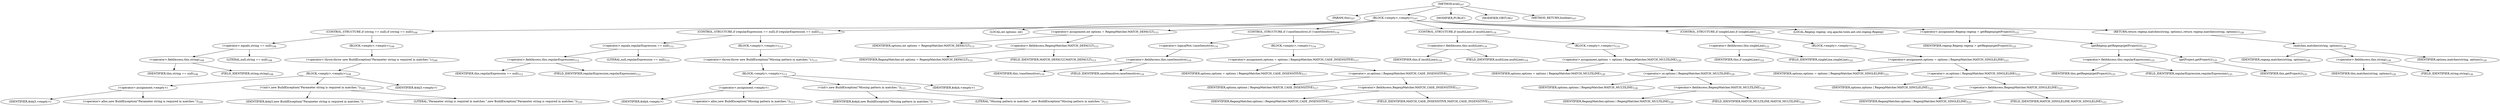 digraph "eval" {  
"140" [label = <(METHOD,eval)<SUB>107</SUB>> ]
"9" [label = <(PARAM,this)<SUB>107</SUB>> ]
"141" [label = <(BLOCK,&lt;empty&gt;,&lt;empty&gt;)<SUB>107</SUB>> ]
"142" [label = <(CONTROL_STRUCTURE,if (string == null),if (string == null))<SUB>108</SUB>> ]
"143" [label = <(&lt;operator&gt;.equals,string == null)<SUB>108</SUB>> ]
"144" [label = <(&lt;operator&gt;.fieldAccess,this.string)<SUB>108</SUB>> ]
"145" [label = <(IDENTIFIER,this,string == null)<SUB>108</SUB>> ]
"146" [label = <(FIELD_IDENTIFIER,string,string)<SUB>108</SUB>> ]
"147" [label = <(LITERAL,null,string == null)<SUB>108</SUB>> ]
"148" [label = <(BLOCK,&lt;empty&gt;,&lt;empty&gt;)<SUB>108</SUB>> ]
"149" [label = <(&lt;operator&gt;.throw,throw new BuildException(&quot;Parameter string is required in matches.&quot;);)<SUB>109</SUB>> ]
"150" [label = <(BLOCK,&lt;empty&gt;,&lt;empty&gt;)<SUB>109</SUB>> ]
"151" [label = <(&lt;operator&gt;.assignment,&lt;empty&gt;)> ]
"152" [label = <(IDENTIFIER,$obj3,&lt;empty&gt;)> ]
"153" [label = <(&lt;operator&gt;.alloc,new BuildException(&quot;Parameter string is required in matches.&quot;))<SUB>109</SUB>> ]
"154" [label = <(&lt;init&gt;,new BuildException(&quot;Parameter string is required in matches.&quot;))<SUB>109</SUB>> ]
"155" [label = <(IDENTIFIER,$obj3,new BuildException(&quot;Parameter string is required in matches.&quot;))> ]
"156" [label = <(LITERAL,&quot;Parameter string is required in matches.&quot;,new BuildException(&quot;Parameter string is required in matches.&quot;))<SUB>110</SUB>> ]
"157" [label = <(IDENTIFIER,$obj3,&lt;empty&gt;)> ]
"158" [label = <(CONTROL_STRUCTURE,if (regularExpression == null),if (regularExpression == null))<SUB>112</SUB>> ]
"159" [label = <(&lt;operator&gt;.equals,regularExpression == null)<SUB>112</SUB>> ]
"160" [label = <(&lt;operator&gt;.fieldAccess,this.regularExpression)<SUB>112</SUB>> ]
"161" [label = <(IDENTIFIER,this,regularExpression == null)<SUB>112</SUB>> ]
"162" [label = <(FIELD_IDENTIFIER,regularExpression,regularExpression)<SUB>112</SUB>> ]
"163" [label = <(LITERAL,null,regularExpression == null)<SUB>112</SUB>> ]
"164" [label = <(BLOCK,&lt;empty&gt;,&lt;empty&gt;)<SUB>112</SUB>> ]
"165" [label = <(&lt;operator&gt;.throw,throw new BuildException(&quot;Missing pattern in matches.&quot;);)<SUB>113</SUB>> ]
"166" [label = <(BLOCK,&lt;empty&gt;,&lt;empty&gt;)<SUB>113</SUB>> ]
"167" [label = <(&lt;operator&gt;.assignment,&lt;empty&gt;)> ]
"168" [label = <(IDENTIFIER,$obj4,&lt;empty&gt;)> ]
"169" [label = <(&lt;operator&gt;.alloc,new BuildException(&quot;Missing pattern in matches.&quot;))<SUB>113</SUB>> ]
"170" [label = <(&lt;init&gt;,new BuildException(&quot;Missing pattern in matches.&quot;))<SUB>113</SUB>> ]
"171" [label = <(IDENTIFIER,$obj4,new BuildException(&quot;Missing pattern in matches.&quot;))> ]
"172" [label = <(LITERAL,&quot;Missing pattern in matches.&quot;,new BuildException(&quot;Missing pattern in matches.&quot;))<SUB>113</SUB>> ]
"173" [label = <(IDENTIFIER,$obj4,&lt;empty&gt;)> ]
"174" [label = <(LOCAL,int options: int)> ]
"175" [label = <(&lt;operator&gt;.assignment,int options = RegexpMatcher.MATCH_DEFAULT)<SUB>115</SUB>> ]
"176" [label = <(IDENTIFIER,options,int options = RegexpMatcher.MATCH_DEFAULT)<SUB>115</SUB>> ]
"177" [label = <(&lt;operator&gt;.fieldAccess,RegexpMatcher.MATCH_DEFAULT)<SUB>115</SUB>> ]
"178" [label = <(IDENTIFIER,RegexpMatcher,int options = RegexpMatcher.MATCH_DEFAULT)<SUB>115</SUB>> ]
"179" [label = <(FIELD_IDENTIFIER,MATCH_DEFAULT,MATCH_DEFAULT)<SUB>115</SUB>> ]
"180" [label = <(CONTROL_STRUCTURE,if (!caseSensitive),if (!caseSensitive))<SUB>116</SUB>> ]
"181" [label = <(&lt;operator&gt;.logicalNot,!caseSensitive)<SUB>116</SUB>> ]
"182" [label = <(&lt;operator&gt;.fieldAccess,this.caseSensitive)<SUB>116</SUB>> ]
"183" [label = <(IDENTIFIER,this,!caseSensitive)<SUB>116</SUB>> ]
"184" [label = <(FIELD_IDENTIFIER,caseSensitive,caseSensitive)<SUB>116</SUB>> ]
"185" [label = <(BLOCK,&lt;empty&gt;,&lt;empty&gt;)<SUB>116</SUB>> ]
"186" [label = <(&lt;operator&gt;.assignment,options = options | RegexpMatcher.MATCH_CASE_INSENSITIVE)<SUB>117</SUB>> ]
"187" [label = <(IDENTIFIER,options,options = options | RegexpMatcher.MATCH_CASE_INSENSITIVE)<SUB>117</SUB>> ]
"188" [label = <(&lt;operator&gt;.or,options | RegexpMatcher.MATCH_CASE_INSENSITIVE)<SUB>117</SUB>> ]
"189" [label = <(IDENTIFIER,options,options | RegexpMatcher.MATCH_CASE_INSENSITIVE)<SUB>117</SUB>> ]
"190" [label = <(&lt;operator&gt;.fieldAccess,RegexpMatcher.MATCH_CASE_INSENSITIVE)<SUB>117</SUB>> ]
"191" [label = <(IDENTIFIER,RegexpMatcher,options | RegexpMatcher.MATCH_CASE_INSENSITIVE)<SUB>117</SUB>> ]
"192" [label = <(FIELD_IDENTIFIER,MATCH_CASE_INSENSITIVE,MATCH_CASE_INSENSITIVE)<SUB>117</SUB>> ]
"193" [label = <(CONTROL_STRUCTURE,if (multiLine),if (multiLine))<SUB>119</SUB>> ]
"194" [label = <(&lt;operator&gt;.fieldAccess,this.multiLine)<SUB>119</SUB>> ]
"195" [label = <(IDENTIFIER,this,if (multiLine))<SUB>119</SUB>> ]
"196" [label = <(FIELD_IDENTIFIER,multiLine,multiLine)<SUB>119</SUB>> ]
"197" [label = <(BLOCK,&lt;empty&gt;,&lt;empty&gt;)<SUB>119</SUB>> ]
"198" [label = <(&lt;operator&gt;.assignment,options = options | RegexpMatcher.MATCH_MULTILINE)<SUB>120</SUB>> ]
"199" [label = <(IDENTIFIER,options,options = options | RegexpMatcher.MATCH_MULTILINE)<SUB>120</SUB>> ]
"200" [label = <(&lt;operator&gt;.or,options | RegexpMatcher.MATCH_MULTILINE)<SUB>120</SUB>> ]
"201" [label = <(IDENTIFIER,options,options | RegexpMatcher.MATCH_MULTILINE)<SUB>120</SUB>> ]
"202" [label = <(&lt;operator&gt;.fieldAccess,RegexpMatcher.MATCH_MULTILINE)<SUB>120</SUB>> ]
"203" [label = <(IDENTIFIER,RegexpMatcher,options | RegexpMatcher.MATCH_MULTILINE)<SUB>120</SUB>> ]
"204" [label = <(FIELD_IDENTIFIER,MATCH_MULTILINE,MATCH_MULTILINE)<SUB>120</SUB>> ]
"205" [label = <(CONTROL_STRUCTURE,if (singleLine),if (singleLine))<SUB>122</SUB>> ]
"206" [label = <(&lt;operator&gt;.fieldAccess,this.singleLine)<SUB>122</SUB>> ]
"207" [label = <(IDENTIFIER,this,if (singleLine))<SUB>122</SUB>> ]
"208" [label = <(FIELD_IDENTIFIER,singleLine,singleLine)<SUB>122</SUB>> ]
"209" [label = <(BLOCK,&lt;empty&gt;,&lt;empty&gt;)<SUB>122</SUB>> ]
"210" [label = <(&lt;operator&gt;.assignment,options = options | RegexpMatcher.MATCH_SINGLELINE)<SUB>123</SUB>> ]
"211" [label = <(IDENTIFIER,options,options = options | RegexpMatcher.MATCH_SINGLELINE)<SUB>123</SUB>> ]
"212" [label = <(&lt;operator&gt;.or,options | RegexpMatcher.MATCH_SINGLELINE)<SUB>123</SUB>> ]
"213" [label = <(IDENTIFIER,options,options | RegexpMatcher.MATCH_SINGLELINE)<SUB>123</SUB>> ]
"214" [label = <(&lt;operator&gt;.fieldAccess,RegexpMatcher.MATCH_SINGLELINE)<SUB>123</SUB>> ]
"215" [label = <(IDENTIFIER,RegexpMatcher,options | RegexpMatcher.MATCH_SINGLELINE)<SUB>123</SUB>> ]
"216" [label = <(FIELD_IDENTIFIER,MATCH_SINGLELINE,MATCH_SINGLELINE)<SUB>123</SUB>> ]
"217" [label = <(LOCAL,Regexp regexp: org.apache.tools.ant.util.regexp.Regexp)> ]
"218" [label = <(&lt;operator&gt;.assignment,Regexp regexp = getRegexp(getProject()))<SUB>125</SUB>> ]
"219" [label = <(IDENTIFIER,regexp,Regexp regexp = getRegexp(getProject()))<SUB>125</SUB>> ]
"220" [label = <(getRegexp,getRegexp(getProject()))<SUB>125</SUB>> ]
"221" [label = <(&lt;operator&gt;.fieldAccess,this.regularExpression)<SUB>125</SUB>> ]
"222" [label = <(IDENTIFIER,this,getRegexp(getProject()))<SUB>125</SUB>> ]
"223" [label = <(FIELD_IDENTIFIER,regularExpression,regularExpression)<SUB>125</SUB>> ]
"224" [label = <(getProject,getProject())<SUB>125</SUB>> ]
"8" [label = <(IDENTIFIER,this,getProject())<SUB>125</SUB>> ]
"225" [label = <(RETURN,return regexp.matches(string, options);,return regexp.matches(string, options);)<SUB>126</SUB>> ]
"226" [label = <(matches,matches(string, options))<SUB>126</SUB>> ]
"227" [label = <(IDENTIFIER,regexp,matches(string, options))<SUB>126</SUB>> ]
"228" [label = <(&lt;operator&gt;.fieldAccess,this.string)<SUB>126</SUB>> ]
"229" [label = <(IDENTIFIER,this,matches(string, options))<SUB>126</SUB>> ]
"230" [label = <(FIELD_IDENTIFIER,string,string)<SUB>126</SUB>> ]
"231" [label = <(IDENTIFIER,options,matches(string, options))<SUB>126</SUB>> ]
"232" [label = <(MODIFIER,PUBLIC)> ]
"233" [label = <(MODIFIER,VIRTUAL)> ]
"234" [label = <(METHOD_RETURN,boolean)<SUB>107</SUB>> ]
  "140" -> "9" 
  "140" -> "141" 
  "140" -> "232" 
  "140" -> "233" 
  "140" -> "234" 
  "141" -> "142" 
  "141" -> "158" 
  "141" -> "174" 
  "141" -> "175" 
  "141" -> "180" 
  "141" -> "193" 
  "141" -> "205" 
  "141" -> "217" 
  "141" -> "218" 
  "141" -> "225" 
  "142" -> "143" 
  "142" -> "148" 
  "143" -> "144" 
  "143" -> "147" 
  "144" -> "145" 
  "144" -> "146" 
  "148" -> "149" 
  "149" -> "150" 
  "150" -> "151" 
  "150" -> "154" 
  "150" -> "157" 
  "151" -> "152" 
  "151" -> "153" 
  "154" -> "155" 
  "154" -> "156" 
  "158" -> "159" 
  "158" -> "164" 
  "159" -> "160" 
  "159" -> "163" 
  "160" -> "161" 
  "160" -> "162" 
  "164" -> "165" 
  "165" -> "166" 
  "166" -> "167" 
  "166" -> "170" 
  "166" -> "173" 
  "167" -> "168" 
  "167" -> "169" 
  "170" -> "171" 
  "170" -> "172" 
  "175" -> "176" 
  "175" -> "177" 
  "177" -> "178" 
  "177" -> "179" 
  "180" -> "181" 
  "180" -> "185" 
  "181" -> "182" 
  "182" -> "183" 
  "182" -> "184" 
  "185" -> "186" 
  "186" -> "187" 
  "186" -> "188" 
  "188" -> "189" 
  "188" -> "190" 
  "190" -> "191" 
  "190" -> "192" 
  "193" -> "194" 
  "193" -> "197" 
  "194" -> "195" 
  "194" -> "196" 
  "197" -> "198" 
  "198" -> "199" 
  "198" -> "200" 
  "200" -> "201" 
  "200" -> "202" 
  "202" -> "203" 
  "202" -> "204" 
  "205" -> "206" 
  "205" -> "209" 
  "206" -> "207" 
  "206" -> "208" 
  "209" -> "210" 
  "210" -> "211" 
  "210" -> "212" 
  "212" -> "213" 
  "212" -> "214" 
  "214" -> "215" 
  "214" -> "216" 
  "218" -> "219" 
  "218" -> "220" 
  "220" -> "221" 
  "220" -> "224" 
  "221" -> "222" 
  "221" -> "223" 
  "224" -> "8" 
  "225" -> "226" 
  "226" -> "227" 
  "226" -> "228" 
  "226" -> "231" 
  "228" -> "229" 
  "228" -> "230" 
}
